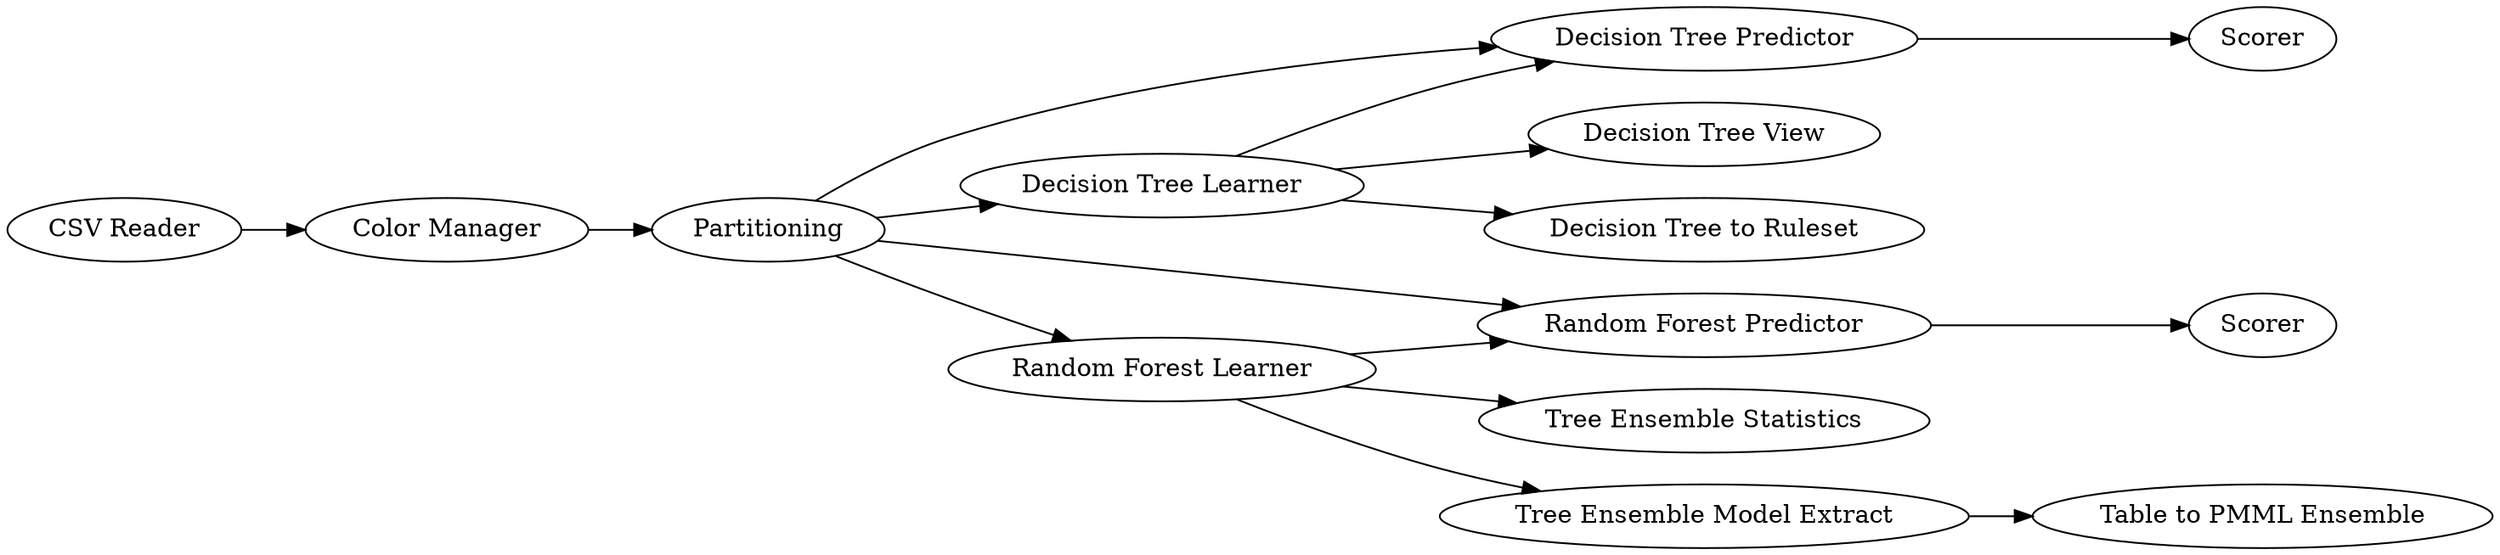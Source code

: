digraph {
	5 [label="Color Manager"]
	6 [label=Partitioning]
	7 [label="Decision Tree Learner"]
	8 [label="Decision Tree Predictor"]
	9 [label="Random Forest Learner"]
	10 [label="Random Forest Predictor"]
	11 [label=Scorer]
	12 [label=Scorer]
	13 [label="CSV Reader"]
	14 [label="Decision Tree View"]
	15 [label="Decision Tree to Ruleset"]
	16 [label="Tree Ensemble Statistics"]
	17 [label="Tree Ensemble Model Extract"]
	18 [label="Table to PMML Ensemble"]
	5 -> 6
	6 -> 7
	6 -> 10
	6 -> 8
	6 -> 9
	7 -> 8
	7 -> 14
	7 -> 15
	8 -> 11
	9 -> 10
	9 -> 16
	9 -> 17
	10 -> 12
	13 -> 5
	17 -> 18
	rankdir=LR
}

